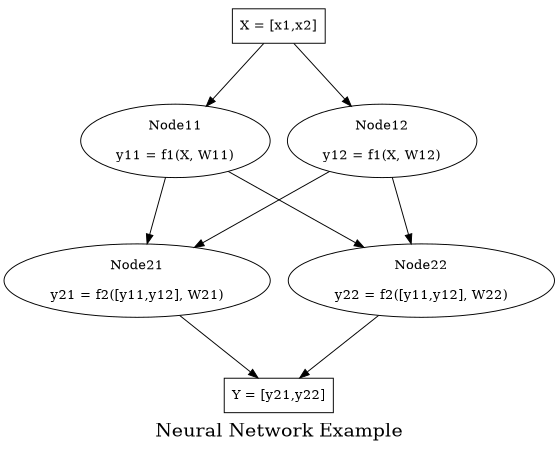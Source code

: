 // sudo apt-get install graphviz
// dot -Tpng nn.dot -o nn.png
// xdot nn.dot
digraph NN
{
	label="Neural Network Example";
	fontsize=20;
	size="4,3";
	ratio=fill;

	X   [shape=box, label="X = [x1,x2]"];
	Y   [shape=box, label="Y = [y21,y22]"];
	f11 [label="Node11\n\ny11 = f1(X, W11)"];
	f12 [label="Node12\n\ny12 = f1(X, W12)"];
	f21 [label="Node21\n\ny21 = f2([y11,y12], W21)"];
	f22 [label="Node22\n\ny22 = f2([y11,y12], W22)"];

	X   -> f11;
	X   -> f12;
	f11 -> f21;
	f12 -> f21;
	f11 -> f22;
	f12 -> f22;
	f21 -> Y;
	f22 -> Y;
}
